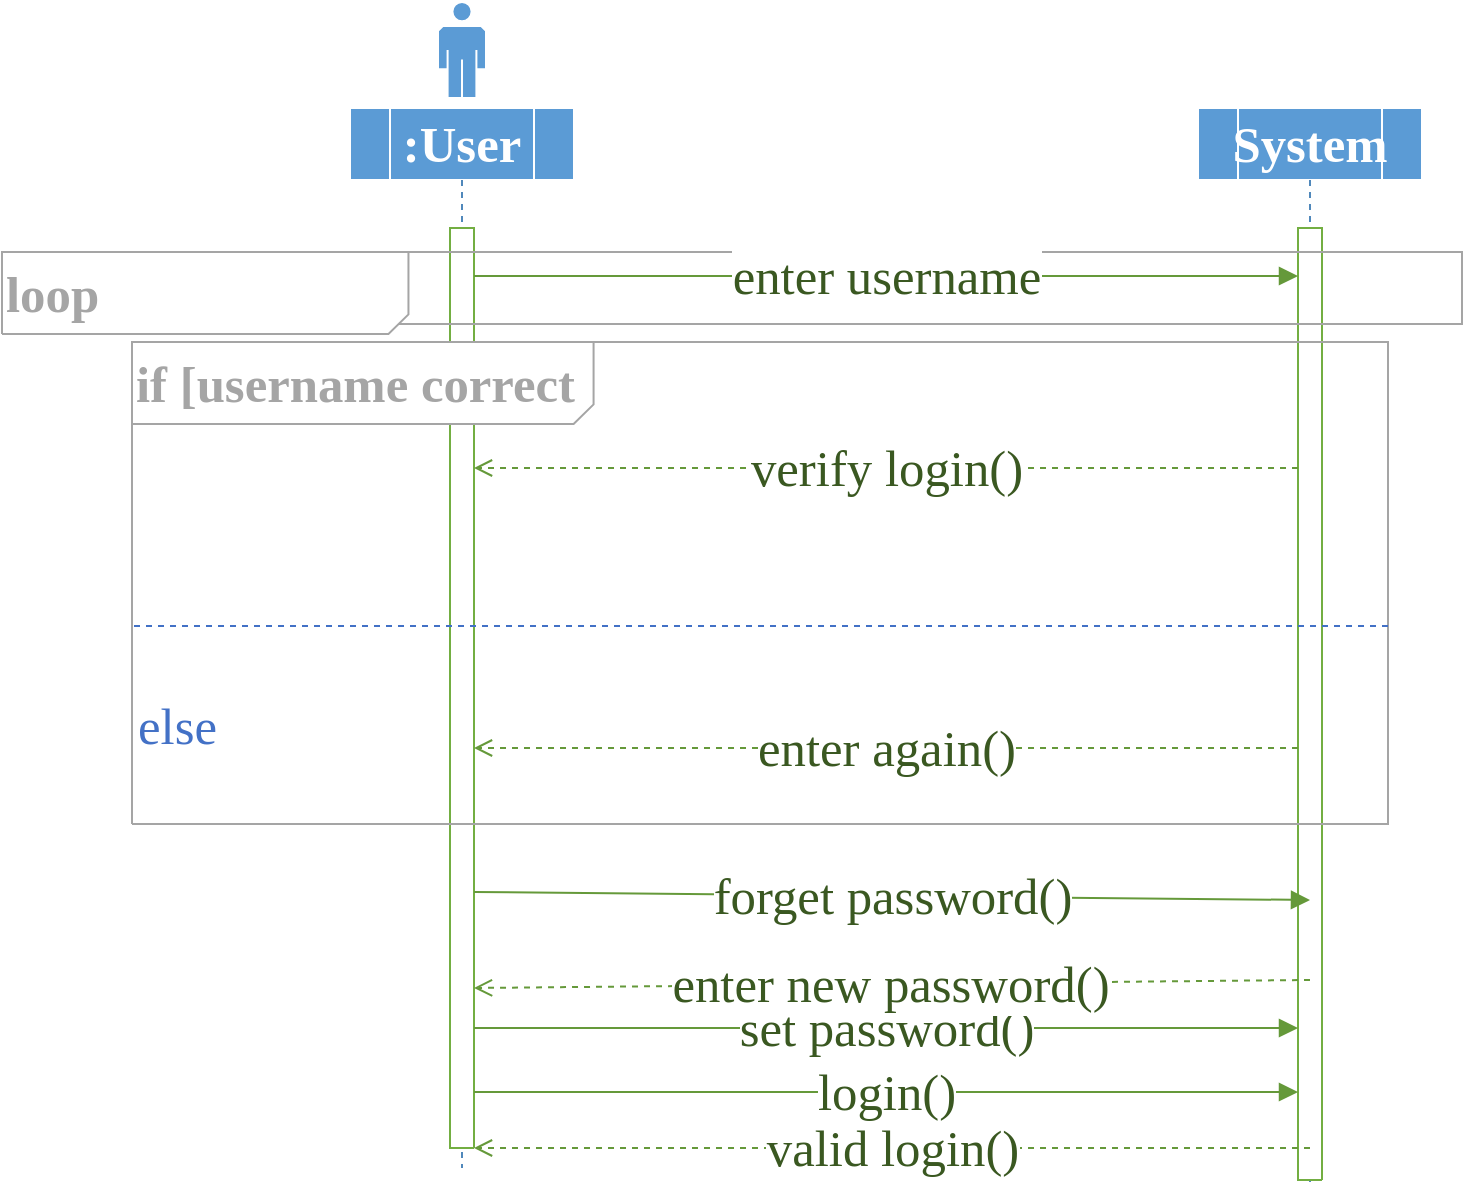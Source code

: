 <mxfile version="16.1.2" type="device" pages="2"><diagram name="Page-1" id="Page-1"><mxGraphModel dx="1447" dy="922" grid="1" gridSize="10" guides="1" tooltips="1" connect="1" arrows="1" fold="1" page="1" pageScale="1" pageWidth="850" pageHeight="1100" math="0" shadow="0"><root><mxCell id="0"/><mxCell id="1" value="Connector" parent="0"/><mxCell id="2" style="vsdxID=1;fillColor=#5b9bd5;gradientColor=none;shape=stencil(nZBLDoAgDERP0z3SIyjew0SURgSD+Lu9kMZoXLhwN9O+tukAlrNpJg1SzDH4QW/URgNYgZTkjA4UkwJUgGXng+6DX1zLfmoymdXo17xh5zmRJ6Q42BWCfc2oJfdAr+Yv+AP9Cb7OJ3H/2JG1HNGz/84klThPVCc=);strokeColor=#ffffff;labelBackgroundColor=none;rounded=0;html=1;whiteSpace=wrap;" parent="1" vertex="1"><mxGeometry x="264" y="240" width="112" height="36" as="geometry"/></mxCell><mxCell id="3" style="vsdxID=2;fillColor=#5b9bd5;gradientColor=none;shape=stencil(nZBLDoAgDERP0z3SIyjew0SURgSD+Lu9kMZoXLhwN9O+tukAlrNpJg1SzDH4QW/URgNYgZTkjA4UkwJUgGXng+6DX1zLfmoymdXo17xh5zmRJ6Q42BWCfc2oJfdAr+Yv+AP9Cb7OJ3H/2JG1HNGz/84klThPVCc=);strokeColor=#ffffff;labelBackgroundColor=none;rounded=0;html=1;whiteSpace=wrap;" parent="2" vertex="1"><mxGeometry x="20" width="72" height="36" as="geometry"/></mxCell><mxCell id="4" style="vsdxID=3;fillColor=#5b9bd5;gradientColor=none;shape=stencil(tZTNDoIwDICfZkeSsQXFM+J7LDJgcTJSpuDbu6USgQhBord2/dr1LyU8aUpRS8JoY8FcZKsyWxJ+JIypqpSgrJMITwlPcgOyAHOrMtRr4UkvXc3dR+jQj1HvwugD1ZCifkJWq2qejdaj+wV0K8kXyHCMsmgePaxH++asy2B9XfFmdGkE8ReTjbazux+FXV7E8dLyKTtEBZydCSabAH3HUO1GrZ4Eol0gOtUEYKywylSj7dMCChm4T4Jci+Llh6amlbIePG9O63N9f0nLCe/TkCut8bIM7dNT4p7wDPH0CQ==);strokeColor=#ffffff;labelBackgroundColor=none;rounded=0;html=1;whiteSpace=wrap;" parent="2" vertex="1"><mxGeometry x="44" y="-53" width="24" height="48" as="geometry"/></mxCell><mxCell id="5" style="vsdxID=5;edgeStyle=none;dashed=1;startArrow=none;endArrow=none;startSize=5;endSize=5;strokeColor=#5088bb;spacingTop=0;spacingBottom=0;spacingLeft=0;spacingRight=0;verticalAlign=middle;html=1;labelBackgroundColor=#ffffff;rounded=0;" parent="2" edge="1"><mxGeometry relative="1" as="geometry"><Array as="points"/><mxPoint x="56" y="36" as="sourcePoint"/><mxPoint x="56" y="530" as="targetPoint"/></mxGeometry></mxCell><mxCell id="6" value="&lt;div style=&quot;font-size: 1px&quot;&gt;&lt;font style=&quot;font-size:25.4px;font-family:Calibri;color:#ffffff;direction:ltr;letter-spacing:0px;line-height:120%;opacity:1&quot;&gt;&lt;b&gt;:User&lt;br/&gt;&lt;/b&gt;&lt;/font&gt;&lt;/div&gt;" style="text;vsdxID=1;fillColor=none;gradientColor=none;strokeColor=none;labelBackgroundColor=none;rounded=0;html=1;whiteSpace=wrap;verticalAlign=middle;align=center;;html=1;" parent="2" vertex="1"><mxGeometry width="112" height="36" as="geometry"/></mxCell><mxCell id="7" style="vsdxID=6;fillColor=#5b9bd5;gradientColor=none;shape=stencil(nZBLDoAgDERP0z3SIyjew0SURgSD+Lu9kMZoXLhwN9O+tukAlrNpJg1SzDH4QW/URgNYgZTkjA4UkwJUgGXng+6DX1zLfmoymdXo17xh5zmRJ6Q42BWCfc2oJfdAr+Yv+AP9Cb7OJ3H/2JG1HNGz/84klThPVCc=);strokeColor=#ffffff;labelBackgroundColor=none;rounded=0;html=1;whiteSpace=wrap;" parent="1" vertex="1"><mxGeometry x="688" y="240" width="112" height="36" as="geometry"/></mxCell><mxCell id="8" style="vsdxID=7;fillColor=#5b9bd5;gradientColor=none;shape=stencil(nZBLDoAgDERP0z3SIyjew0SURgSD+Lu9kMZoXLhwN9O+tukAlrNpJg1SzDH4QW/URgNYgZTkjA4UkwJUgGXng+6DX1zLfmoymdXo17xh5zmRJ6Q42BWCfc2oJfdAr+Yv+AP9Cb7OJ3H/2JG1HNGz/84klThPVCc=);strokeColor=#ffffff;labelBackgroundColor=none;rounded=0;html=1;whiteSpace=wrap;" parent="7" vertex="1"><mxGeometry x="20" width="72" height="36" as="geometry"/></mxCell><mxCell id="9" style="vsdxID=8;fillColor=#5b9bd5;gradientColor=none;shape=stencil(1VFBDsIgEHwNRxKE+IJa/7GxSyFiaRa07e+FLImtB+/eZnZmdgkjTJcczCi0SpniHRc/ZCfMRWjtJ4fkc0HC9MJ0NhKOFJ/TwHyG6qzoEV91w8q5s6oRrTamJ8X8yl6gW9GoeZuVtgP9vUitElafJMUM2cfpEA1AI8pyRNoAYwuylBbEeTf+h2cV8Plm60Pglvb6dy1lxJWa/g0=);strokeColor=#ffffff;labelBackgroundColor=none;rounded=0;html=1;whiteSpace=wrap;" parent="7" vertex="1"><mxGeometry x="44" y="-5" width="24" height="1" as="geometry"/></mxCell><mxCell id="10" style="vsdxID=10;edgeStyle=none;dashed=1;startArrow=none;endArrow=none;startSize=5;endSize=5;strokeColor=#5088bb;spacingTop=0;spacingBottom=0;spacingLeft=0;spacingRight=0;verticalAlign=middle;html=1;labelBackgroundColor=#ffffff;rounded=0;" parent="7" edge="1"><mxGeometry relative="1" as="geometry"><Array as="points"/><mxPoint x="56" y="36" as="sourcePoint"/><mxPoint x="56" y="540" as="targetPoint"/></mxGeometry></mxCell><mxCell id="11" value="&lt;div style=&quot;font-size: 1px&quot;&gt;&lt;font style=&quot;font-size:25.4px;font-family:Calibri;color:#ffffff;direction:ltr;letter-spacing:0px;line-height:120%;opacity:1&quot;&gt;&lt;b&gt;System&lt;br/&gt;&lt;/b&gt;&lt;/font&gt;&lt;/div&gt;" style="text;vsdxID=6;fillColor=none;gradientColor=none;strokeColor=none;labelBackgroundColor=none;rounded=0;html=1;whiteSpace=wrap;verticalAlign=middle;align=center;;html=1;" parent="7" vertex="1"><mxGeometry width="112" height="36" as="geometry"/></mxCell><mxCell id="12" style="vsdxID=11;rotation=270;fillColor=#ffffff;gradientColor=none;shape=stencil(nZBLDoAgDERP0z3SIyjew0SURgSD+Lu9kMZoXLhwN9O+tukAlrNpJg1SzDH4QW/URgNYgZTkjA4UkwJUgGXng+6DX1zLfmoymdXo17xh5zmRJ6Q42BWCfc2oJfdAr+Yv+AP9Cb7OJ3H/2JG1HNGz/84klThPVCc=);strokeColor=#73ae42;labelBackgroundColor=none;rounded=0;html=1;whiteSpace=wrap;" parent="1" vertex="1"><mxGeometry x="90" y="524" width="460" height="12" as="geometry"/></mxCell><mxCell id="13" style="vsdxID=12;rotation=270;fillColor=#ffffff;gradientColor=none;shape=stencil(nZBLDoAgDERP0z3SIyjew0SURgSD+Lu9kMZoXLhwN9O+tukAlrNpJg1SzDH4QW/URgNYgZTkjA4UkwJUgGXng+6DX1zLfmoymdXo17xh5zmRJ6Q42BWCfc2oJfdAr+Yv+AP9Cb7OJ3H/2JG1HNGz/84klThPVCc=);strokeColor=#73ae42;labelBackgroundColor=none;rounded=0;html=1;whiteSpace=wrap;" parent="1" vertex="1"><mxGeometry x="506" y="532" width="476" height="12" as="geometry"/></mxCell><mxCell id="14" style="vsdxID=13;fillColor=#a5a5a5;gradientColor=none;fillOpacity=0;shape=stencil(nZBLDoAgDERP0z3SIyjew0SURgSD+Lu9kMZoXLhwN9O+tukAlrNpJg1SzDH4QW/URgNYgZTkjA4UkwJUgGXng+6DX1zLfmoymdXo17xh5zmRJ6Q42BWCfc2oJfdAr+Yv+AP9Cb7OJ3H/2JG1HNGz/84klThPVCc=);strokeColor=#a5a5a5;labelBackgroundColor=none;rounded=0;html=1;whiteSpace=wrap;" parent="1" vertex="1"><mxGeometry x="90" y="312" width="730" height="36" as="geometry"/></mxCell><mxCell id="15" value="&lt;div style=&quot;font-size: 1px&quot;&gt;&lt;p style=&quot;align:left;margin-left:0;margin-right:0;margin-top:0px;margin-bottom:0px;text-indent:0;valign:middle;direction:ltr;&quot;&gt;&lt;font style=&quot;font-size:25.4px;font-family:Calibri;color:#a5a5a5;direction:ltr;letter-spacing:0px;line-height:120%;opacity:1&quot;&gt;&lt;b&gt;loop&lt;br/&gt;&lt;/b&gt;&lt;/font&gt;&lt;/p&gt;&lt;/div&gt;" style="verticalAlign=middle;align=left;vsdxID=14;fillColor=#ffffff;gradientColor=none;shape=stencil(nZHBDsIgEES/Zq9kXRrwXut/NCkVIkJDserfC9mDtQeTeptZ3mzILMh2tv1kgHDOKV7Nww3ZgjwBkQvWJJeLAtmBbMeYzCXFexjYT30lq7rFpW54cg5rgvDF7oDsz4x6F1YoKdHoHbgWx+YL10qg2hP4sR3/Azc/LuJTzOi8517X79siy4iPILs3);strokeColor=#a5a5a5;labelBackgroundColor=none;rounded=0;html=1;whiteSpace=wrap;" parent="14" vertex="1"><mxGeometry width="730" height="41" as="geometry"/></mxCell><mxCell id="16" value="&lt;div style=&quot;font-size: 1px&quot;&gt;&lt;/div&gt;" style="verticalAlign=middle;align=left;vsdxID=15;fillColor=none;gradientColor=none;strokeColor=none;labelBackgroundColor=none;rounded=0;html=1;whiteSpace=wrap;" parent="14" vertex="1"><mxGeometry y="41" width="203" height="41" as="geometry"/></mxCell><mxCell id="17" style="vsdxID=17;fillColor=#a5a5a5;gradientColor=none;fillOpacity=0;shape=stencil(nZBLDoAgDERP0z3SIyjew0SURgSD+Lu9kMZoXLhwN9O+tukAlrNpJg1SzDH4QW/URgNYgZTkjA4UkwJUgGXng+6DX1zLfmoymdXo17xh5zmRJ6Q42BWCfc2oJfdAr+Yv+AP9Cb7OJ3H/2JG1HNGz/84klThPVCc=);strokeColor=#a5a5a5;labelBackgroundColor=none;rounded=0;html=1;whiteSpace=wrap;" parent="1" vertex="1"><mxGeometry x="155" y="357" width="628" height="241" as="geometry"/></mxCell><mxCell id="18" value="&lt;div style=&quot;font-size: 1px&quot;&gt;&lt;font style=&quot;font-size:25.4px;font-family:Calibri;color:#a5a5a5;direction:ltr;letter-spacing:0px;line-height:120%;opacity:1&quot;&gt;&lt;b&gt;if [username correct&lt;br/&gt;&lt;/b&gt;&lt;/font&gt;&lt;/div&gt;" style="verticalAlign=middle;align=left;vsdxID=18;fillColor=#ffffff;gradientColor=none;shape=stencil(nZFLDsMgDERP4y1ysEIOkM89IoUUVAoRoU17+4K8aJpFpXQ3Y95YaAzUrmZcNEhcUwxXvdkpGaAOpLTe6GhTVkA9UDuHqC8x3P3EfhkLWdQtPMqGJ+ewJCS+2FXIfmDUWb9DqRaVOoEr0dRfeKMEqjOBH9vxP/Dw4yw+xczWOe51/34sMo/4CNS/AQ==);strokeColor=#a5a5a5;labelBackgroundColor=none;rounded=0;html=1;whiteSpace=wrap;" parent="17" vertex="1"><mxGeometry width="628" height="41" as="geometry"/></mxCell><mxCell id="19" value="&lt;div style=&quot;font-size: 1px&quot;&gt;&lt;font style=&quot;font-size:25.4px;font-family:Calibri;color:#4371c6;direction:ltr;letter-spacing:0px;line-height:120%;opacity:1&quot;&gt;else&lt;br/&gt;&lt;/font&gt;&lt;/div&gt;" style="verticalAlign=middle;align=left;vsdxID=19;fillColor=none;gradientColor=none;shape=stencil(nVBbDsIgEDzN/iN7BKz3aALIRgoE8HV7IRvT2igf/s3szL4GUBU3JwNSlJrjxdxJVwd4BCkpOJOpNgQ4ASobsznneA2aeZq7s6Ml3vqEB/eJ3iHFk9lBMD99s77Fv8wfVk/h5wmDmcP1Daw/WvKeI9rq+0xaifPE6QU=);dashed=1;strokeColor=#4271c6;labelBackgroundColor=none;rounded=0;html=1;whiteSpace=wrap;" parent="1" vertex="1"><mxGeometry x="156" y="499" width="627" height="100" as="geometry"/></mxCell><mxCell id="20" value="&lt;div style=&quot;font-size: 1px&quot;&gt;&lt;/div&gt;" style="verticalAlign=middle;align=left;vsdxID=20;fillColor=none;gradientColor=none;dashed=1;strokeColor=none;labelBackgroundColor=none;rounded=0;html=1;whiteSpace=wrap;" parent="1" vertex="1"><mxGeometry x="155" y="399" width="628" height="100" as="geometry"/></mxCell><mxCell id="21" value="&lt;div style=&quot;font-size: 1px&quot;&gt;&lt;font style=&quot;font-size:25.4px;font-family:Calibri;color:#3a5821;direction:ltr;letter-spacing:0px;line-height:120%;opacity:1&quot;&gt;valid login()&lt;br/&gt;&lt;/font&gt;&lt;/div&gt;" style="vsdxID=27;edgeStyle=none;dashed=1;startArrow=none;endArrow=open;startSize=2;endSize=7;strokeColor=#65993a;spacingTop=0;spacingBottom=0;spacingLeft=0;spacingRight=0;verticalAlign=middle;html=1;labelBackgroundColor=#ffffff;rounded=0;align=center;exitX=0.5;exitY=14.444;exitDx=0;exitDy=0;exitPerimeter=0;" parent="1" source="7" target="12" edge="1"><mxGeometry relative="1" as="geometry"><mxPoint as="offset"/><Array as="points"><mxPoint x="326" y="760"/></Array></mxGeometry></mxCell><mxCell id="22" value="&lt;div style=&quot;font-size: 1px&quot;&gt;&lt;font style=&quot;font-size:25.4px;font-family:Calibri;color:#3a5821;direction:ltr;letter-spacing:0px;line-height:120%;opacity:1&quot;&gt;login()&lt;br/&gt;&lt;/font&gt;&lt;/div&gt;" style="vsdxID=26;edgeStyle=none;startArrow=none;endArrow=block;startSize=2;endSize=7;strokeColor=#65993a;spacingTop=0;spacingBottom=0;spacingLeft=0;spacingRight=0;verticalAlign=middle;html=1;labelBackgroundColor=#ffffff;rounded=0;align=center;" parent="1" source="12" target="13" edge="1"><mxGeometry relative="1" as="geometry"><mxPoint as="offset"/><Array as="points"><mxPoint x="326" y="732"/><mxPoint x="738" y="732"/></Array></mxGeometry></mxCell><mxCell id="23" value="&lt;div style=&quot;font-size: 1px&quot;&gt;&lt;font style=&quot;font-size:25.4px;font-family:Calibri;color:#3a5821;direction:ltr;letter-spacing:0px;line-height:120%;opacity:1&quot;&gt;set password()&lt;br/&gt;&lt;/font&gt;&lt;/div&gt;" style="vsdxID=25;edgeStyle=none;startArrow=none;endArrow=block;startSize=2;endSize=7;strokeColor=#65993a;spacingTop=0;spacingBottom=0;spacingLeft=0;spacingRight=0;verticalAlign=middle;html=1;labelBackgroundColor=#ffffff;rounded=0;align=center;" parent="1" source="12" target="13" edge="1"><mxGeometry relative="1" as="geometry"><mxPoint as="offset"/><Array as="points"><mxPoint x="326" y="700"/><mxPoint x="738" y="700"/></Array></mxGeometry></mxCell><mxCell id="24" value="&lt;div style=&quot;font-size: 1px&quot;&gt;&lt;font style=&quot;font-size:25.4px;font-family:Calibri;color:#3a5821;direction:ltr;letter-spacing:0px;line-height:120%;opacity:1&quot;&gt;enter new password()&lt;br/&gt;&lt;/font&gt;&lt;/div&gt;" style="vsdxID=24;edgeStyle=none;dashed=1;startArrow=none;endArrow=open;startSize=2;endSize=7;strokeColor=#65993a;spacingTop=0;spacingBottom=0;spacingLeft=0;spacingRight=0;verticalAlign=middle;html=1;labelBackgroundColor=#ffffff;rounded=0;align=center;exitX=0.5;exitY=12.111;exitDx=0;exitDy=0;exitPerimeter=0;" parent="1" source="7" target="12" edge="1"><mxGeometry relative="1" as="geometry"><mxPoint x="-1" as="offset"/><Array as="points"><mxPoint x="326" y="680"/></Array></mxGeometry></mxCell><mxCell id="25" value="&lt;div style=&quot;font-size: 1px&quot;&gt;&lt;font style=&quot;font-size:25.4px;font-family:Calibri;color:#3a5821;direction:ltr;letter-spacing:0px;line-height:120%;opacity:1&quot;&gt;forget password()&lt;br/&gt;&lt;/font&gt;&lt;/div&gt;" style="vsdxID=23;edgeStyle=none;startArrow=none;endArrow=block;startSize=2;endSize=7;strokeColor=#65993a;spacingTop=0;spacingBottom=0;spacingLeft=0;spacingRight=0;verticalAlign=middle;html=1;labelBackgroundColor=#ffffff;rounded=0;align=center;entryX=0.5;entryY=11;entryDx=0;entryDy=0;entryPerimeter=0;" parent="1" source="12" target="7" edge="1"><mxGeometry relative="1" as="geometry"><mxPoint as="offset"/><Array as="points"><mxPoint x="326" y="632"/></Array></mxGeometry></mxCell><mxCell id="26" value="&lt;div style=&quot;font-size: 1px&quot;&gt;&lt;font style=&quot;font-size:25.4px;font-family:Calibri;color:#3a5821;direction:ltr;letter-spacing:0px;line-height:120%;opacity:1&quot;&gt;enter again()&lt;br/&gt;&lt;/font&gt;&lt;/div&gt;" style="vsdxID=22;edgeStyle=none;dashed=1;startArrow=none;endArrow=open;startSize=2;endSize=7;strokeColor=#65993a;spacingTop=0;spacingBottom=0;spacingLeft=0;spacingRight=0;verticalAlign=middle;html=1;labelBackgroundColor=#ffffff;rounded=0;align=center;" parent="1" source="13" target="12" edge="1"><mxGeometry relative="1" as="geometry"><mxPoint as="offset"/><Array as="points"><mxPoint x="738" y="560"/><mxPoint x="326" y="560"/></Array></mxGeometry></mxCell><mxCell id="27" value="&lt;div style=&quot;font-size: 1px&quot;&gt;&lt;font style=&quot;font-size:25.4px;font-family:Calibri;color:#3a5821;direction:ltr;letter-spacing:0px;line-height:120%;opacity:1&quot;&gt;enter username&lt;br/&gt;&lt;/font&gt;&lt;/div&gt;" style="vsdxID=16;edgeStyle=none;startArrow=none;endArrow=block;startSize=2;endSize=7;strokeColor=#65993a;spacingTop=0;spacingBottom=0;spacingLeft=0;spacingRight=0;verticalAlign=middle;html=1;labelBackgroundColor=#ffffff;rounded=0;align=center;" parent="1" source="12" target="13" edge="1"><mxGeometry relative="1" as="geometry"><mxPoint as="offset"/><Array as="points"><mxPoint x="326" y="324"/><mxPoint x="738" y="324"/></Array></mxGeometry></mxCell><mxCell id="28" value="&lt;div style=&quot;font-size: 1px&quot;&gt;&lt;font style=&quot;font-size:25.4px;font-family:Calibri;color:#3a5821;direction:ltr;letter-spacing:0px;line-height:120%;opacity:1&quot;&gt;verify login()&lt;br/&gt;&lt;/font&gt;&lt;/div&gt;" style="vsdxID=21;edgeStyle=none;dashed=1;startArrow=none;endArrow=open;startSize=2;endSize=7;strokeColor=#65993a;spacingTop=0;spacingBottom=0;spacingLeft=0;spacingRight=0;verticalAlign=middle;html=1;labelBackgroundColor=#ffffff;rounded=0;align=center;" parent="1" source="13" target="12" edge="1"><mxGeometry relative="1" as="geometry"><mxPoint as="offset"/><Array as="points"><mxPoint x="738" y="420"/><mxPoint x="326" y="420"/></Array></mxGeometry></mxCell></root></mxGraphModel></diagram><diagram name="Page-2" id="Page-2"><mxGraphModel dx="868" dy="553" grid="1" gridSize="10" guides="1" tooltips="1" connect="1" arrows="1" fold="1" page="1" pageScale="1" pageWidth="850" pageHeight="1100" math="0" shadow="0"><root><mxCell id="0"/><mxCell id="1" value="Connector" parent="0"/><mxCell id="2" style="vsdxID=6;fillColor=#5b9bd5;gradientColor=none;shape=stencil(nZBLDoAgDERP0z3SIyjew0SURgSD+Lu9kMZoXLhwN9O+tukAlrNpJg1SzDH4QW/URgNYgZTkjA4UkwJUgGXng+6DX1zLfmoymdXo17xh5zmRJ6Q42BWCfc2oJfdAr+Yv+AP9Cb7OJ3H/2JG1HNGz/84klThPVCc=);strokeColor=#ffffff;labelBackgroundColor=none;rounded=0;html=1;whiteSpace=wrap;" parent="1" vertex="1"><mxGeometry x="364" y="164" width="112" height="36" as="geometry"/></mxCell><mxCell id="3" style="vsdxID=7;fillColor=#5b9bd5;gradientColor=none;shape=stencil(nZBLDoAgDERP0z3SIyjew0SURgSD+Lu9kMZoXLhwN9O+tukAlrNpJg1SzDH4QW/URgNYgZTkjA4UkwJUgGXng+6DX1zLfmoymdXo17xh5zmRJ6Q42BWCfc2oJfdAr+Yv+AP9Cb7OJ3H/2JG1HNGz/84klThPVCc=);strokeColor=#ffffff;labelBackgroundColor=none;rounded=0;html=1;whiteSpace=wrap;" parent="2" vertex="1"><mxGeometry x="20" width="72" height="36" as="geometry"/></mxCell><mxCell id="4" style="vsdxID=8;fillColor=#5b9bd5;gradientColor=none;shape=stencil(tZTNDoIwDICfZkeSsQXFM+J7LDJgcTJSpuDbu6USgQhBord2/dr1LyU8aUpRS8JoY8FcZKsyWxJ+JIypqpSgrJMITwlPcgOyAHOrMtRr4UkvXc3dR+jQj1HvwugD1ZCifkJWq2qejdaj+wV0K8kXyHCMsmgePaxH++asy2B9XfFmdGkE8ReTjbazux+FXV7E8dLyKTtEBZydCSabAH3HUO1GrZ4Eol0gOtUEYKywylSj7dMCChm4T4Jci+Llh6amlbIePG9O63N9f0nLCe/TkCut8bIM7dNT4p7wDPH0CQ==);strokeColor=#ffffff;labelBackgroundColor=none;rounded=0;html=1;whiteSpace=wrap;" parent="2" vertex="1"><mxGeometry x="44" y="-53" width="24" height="48" as="geometry"/></mxCell><mxCell id="5" style="vsdxID=10;edgeStyle=none;dashed=1;startArrow=none;endArrow=none;startSize=5;endSize=5;strokeColor=#5088bb;spacingTop=0;spacingBottom=0;spacingLeft=0;spacingRight=0;verticalAlign=middle;html=1;labelBackgroundColor=#ffffff;rounded=0;" parent="2" edge="1"><mxGeometry relative="1" as="geometry"><Array as="points"/><mxPoint x="56" y="36" as="sourcePoint"/><mxPoint x="56" y="416" as="targetPoint"/></mxGeometry></mxCell><mxCell id="6" value="&lt;div style=&quot;font-size: 1px&quot;&gt;&lt;font style=&quot;font-size:25.4px;font-family:Calibri;color:#ffffff;direction:ltr;letter-spacing:0px;line-height:120%;opacity:1&quot;&gt;&lt;b&gt;:User&lt;br/&gt;&lt;/b&gt;&lt;/font&gt;&lt;/div&gt;" style="text;vsdxID=6;fillColor=none;gradientColor=none;strokeColor=none;labelBackgroundColor=none;rounded=0;html=1;whiteSpace=wrap;verticalAlign=middle;align=center;;html=1;" parent="2" vertex="1"><mxGeometry width="112" height="36" as="geometry"/></mxCell><mxCell id="7" style="vsdxID=11;fillColor=#5b9bd5;gradientColor=none;shape=stencil(nZBLDoAgDERP0z3SIyjew0SURgSD+Lu9kMZoXLhwN9O+tukAlrNpJg1SzDH4QW/URgNYgZTkjA4UkwJUgGXng+6DX1zLfmoymdXo17xh5zmRJ6Q42BWCfc2oJfdAr+Yv+AP9Cb7OJ3H/2JG1HNGz/84klThPVCc=);strokeColor=#ffffff;labelBackgroundColor=none;rounded=0;html=1;whiteSpace=wrap;" parent="1" vertex="1"><mxGeometry x="788" y="164" width="112" height="36" as="geometry"/></mxCell><mxCell id="8" style="vsdxID=12;fillColor=#5b9bd5;gradientColor=none;shape=stencil(nZBLDoAgDERP0z3SIyjew0SURgSD+Lu9kMZoXLhwN9O+tukAlrNpJg1SzDH4QW/URgNYgZTkjA4UkwJUgGXng+6DX1zLfmoymdXo17xh5zmRJ6Q42BWCfc2oJfdAr+Yv+AP9Cb7OJ3H/2JG1HNGz/84klThPVCc=);strokeColor=#ffffff;labelBackgroundColor=none;rounded=0;html=1;whiteSpace=wrap;" parent="7" vertex="1"><mxGeometry x="20" width="72" height="36" as="geometry"/></mxCell><mxCell id="9" style="vsdxID=13;fillColor=#5b9bd5;gradientColor=none;shape=stencil(1VFBDsIgEHwNRxKE+IJa/7GxSyFiaRa07e+FLImtB+/eZnZmdgkjTJcczCi0SpniHRc/ZCfMRWjtJ4fkc0HC9MJ0NhKOFJ/TwHyG6qzoEV91w8q5s6oRrTamJ8X8yl6gW9GoeZuVtgP9vUitElafJMUM2cfpEA1AI8pyRNoAYwuylBbEeTf+h2cV8Plm60Pglvb6dy1lxJWa/g0=);strokeColor=#ffffff;labelBackgroundColor=none;rounded=0;html=1;whiteSpace=wrap;" parent="7" vertex="1"><mxGeometry x="44" y="-5" width="24" height="1" as="geometry"/></mxCell><mxCell id="10" style="vsdxID=15;edgeStyle=none;dashed=1;startArrow=none;endArrow=none;startSize=5;endSize=5;strokeColor=#5088bb;spacingTop=0;spacingBottom=0;spacingLeft=0;spacingRight=0;verticalAlign=middle;html=1;labelBackgroundColor=#ffffff;rounded=0;" parent="7" edge="1"><mxGeometry relative="1" as="geometry"><Array as="points"/><mxPoint x="56" y="36" as="sourcePoint"/><mxPoint x="56" y="416" as="targetPoint"/></mxGeometry></mxCell><mxCell id="11" value="&lt;div style=&quot;font-size: 1px&quot;&gt;&lt;font style=&quot;font-size:25.4px;font-family:Calibri;color:#ffffff;direction:ltr;letter-spacing:0px;line-height:120%;opacity:1&quot;&gt;&lt;b&gt;System&lt;br/&gt;&lt;/b&gt;&lt;/font&gt;&lt;/div&gt;" style="text;vsdxID=11;fillColor=none;gradientColor=none;strokeColor=none;labelBackgroundColor=none;rounded=0;html=1;whiteSpace=wrap;verticalAlign=middle;align=center;;html=1;" parent="7" vertex="1"><mxGeometry width="112" height="36" as="geometry"/></mxCell><mxCell id="12" style="vsdxID=16;rotation=270;fillColor=#ffffff;gradientColor=none;shape=stencil(nZBLDoAgDERP0z3SIyjew0SURgSD+Lu9kMZoXLhwN9O+tukAlrNpJg1SzDH4QW/URgNYgZTkjA4UkwJUgGXng+6DX1zLfmoymdXo17xh5zmRJ6Q42BWCfc2oJfdAr+Yv+AP9Cb7OJ3H/2JG1HNGz/84klThPVCc=);strokeColor=#73AE42;labelBackgroundColor=none;rounded=0;html=1;whiteSpace=wrap;" parent="1" vertex="1"><mxGeometry x="252" y="386" width="336" height="12" as="geometry"/></mxCell><mxCell id="13" style="vsdxID=17;rotation=270;fillColor=#ffffff;gradientColor=none;shape=stencil(nZBLDoAgDERP0z3SIyjew0SURgSD+Lu9kMZoXLhwN9O+tukAlrNpJg1SzDH4QW/URgNYgZTkjA4UkwJUgGXng+6DX1zLfmoymdXo17xh5zmRJ6Q42BWCfc2oJfdAr+Yv+AP9Cb7OJ3H/2JG1HNGz/84klThPVCc=);strokeColor=#73ae42;labelBackgroundColor=none;rounded=0;html=1;whiteSpace=wrap;" parent="1" vertex="1"><mxGeometry x="676" y="386" width="336" height="12" as="geometry"/></mxCell><mxCell id="14" style="vsdxID=36;fillColor=#a5a5a5;gradientColor=none;fillOpacity=0;shape=stencil(nZBLDoAgDERP0z3SIyjew0SURgSD+Lu9kMZoXLhwN9O+tukAlrNpJg1SzDH4QW/URgNYgZTkjA4UkwJUgGXng+6DX1zLfmoymdXo17xh5zmRJ6Q42BWCfc2oJfdAr+Yv+AP9Cb7OJ3H/2JG1HNGz/84klThPVCc=);strokeColor=#a5a5a5;labelBackgroundColor=none;rounded=0;html=1;whiteSpace=wrap;" parent="1" vertex="1"><mxGeometry x="258" y="338" width="681" height="199" as="geometry"/></mxCell><mxCell id="15" value="&lt;div style=&quot;font-size: 1px&quot;&gt;&lt;p style=&quot;align:left;margin-left:0;margin-right:0;margin-top:0px;margin-bottom:0px;text-indent:0;valign:middle;direction:ltr;&quot;&gt;&lt;font style=&quot;font-size:25.4px;font-family:Calibri;color:#a5a5a5;direction:ltr;letter-spacing:0px;line-height:120%;opacity:1&quot;&gt;&lt;b&gt;alt&lt;br/&gt;&lt;/b&gt;&lt;/font&gt;&lt;/p&gt;&lt;/div&gt;" style="verticalAlign=middle;align=left;vsdxID=37;fillColor=#ffffff;gradientColor=none;shape=stencil(nZFLDsIwDERP421kbFHKupR7VGpKIkJSpSmf25PIC0oXSGU347yxojFwM5lu1EA4pRiu+mH7ZIBPQGS90dGmrIBb4GYIUV9imH0vfuwKWdQt3MuGp+SwJAhf4nYo/iyos36BUq14vwE/qpq+8EOlsNoS+LEd/wNXP87iU8xgnZNel+/rIvNIjsDtGw==);strokeColor=#a5a5a5;labelBackgroundColor=none;rounded=0;html=1;whiteSpace=wrap;" parent="14" vertex="1"><mxGeometry width="681" height="41" as="geometry"/></mxCell><mxCell id="16" value="&lt;div style=&quot;font-size: 1px&quot;&gt;&lt;font style=&quot;font-size:25.4px;font-family:Calibri;color:#4371c6;direction:ltr;letter-spacing:0px;line-height:120%;opacity:1&quot;&gt;else&lt;br/&gt;&lt;/font&gt;&lt;/div&gt;" style="verticalAlign=middle;align=left;vsdxID=38;fillColor=none;gradientColor=none;shape=stencil(nVBbDsIgEDzN/iN7BKz3aALIRgoE8HV7IRvT2igf/s3szL4GUBU3JwNSlJrjxdxJVwd4BCkpOJOpNgQ4ASobsznneA2aeZq7s6Ml3vqEB/eJ3iHFk9lBMD99s77Fv8wfVk/h5wmDmcP1Daw/WvKeI9rq+0xaifPE6QU=);dashed=1;strokeColor=#4271c6;labelBackgroundColor=none;rounded=0;html=1;whiteSpace=wrap;" parent="1" vertex="1"><mxGeometry x="258" y="480" width="681" height="57" as="geometry"/></mxCell><mxCell id="17" value="&lt;div style=&quot;font-size: 1px&quot;&gt;&lt;font style=&quot;font-size:25.4px;font-family:Calibri;color:#4371c6;direction:ltr;letter-spacing:0px;line-height:120%;opacity:1&quot;&gt;if[full &lt;br/&gt;payment]&lt;br/&gt;&lt;/font&gt;&lt;/div&gt;" style="verticalAlign=middle;align=left;vsdxID=39;fillColor=none;gradientColor=none;dashed=1;strokeColor=none;labelBackgroundColor=none;rounded=0;html=1;whiteSpace=wrap;" parent="1" vertex="1"><mxGeometry x="258" y="380" width="681" height="100" as="geometry"/></mxCell><mxCell id="18" value="&lt;div style=&quot;font-size: 1px&quot;&gt;&lt;font style=&quot;font-size:25.4px;font-family:Calibri;color:#3a5821;direction:ltr;letter-spacing:0px;line-height:120%;opacity:1&quot;&gt;pay tax()&lt;br/&gt;&lt;/font&gt;&lt;/div&gt;" style="vsdxID=31;edgeStyle=none;startArrow=none;endArrow=block;startSize=2;endSize=7;strokeColor=#65993a;spacingTop=0;spacingBottom=0;spacingLeft=0;spacingRight=0;verticalAlign=middle;html=1;labelBackgroundColor=#ffffff;rounded=0;align=center;" parent="1" source="12" target="13" edge="1"><mxGeometry relative="1" as="geometry"><mxPoint as="offset"/><Array as="points"><mxPoint x="426" y="324"/><mxPoint x="838" y="324"/></Array></mxGeometry></mxCell><mxCell id="19" value="&lt;div style=&quot;font-size: 1px&quot;&gt;&lt;font style=&quot;font-size:25.4px;font-family:Calibri;color:#3a5821;direction:ltr;letter-spacing:0px;line-height:120%;opacity:1&quot;&gt;payment rejected()&lt;br/&gt;&lt;/font&gt;&lt;/div&gt;" style="vsdxID=29;edgeStyle=none;dashed=1;startArrow=none;endArrow=open;startSize=2;endSize=7;strokeColor=#65993a;spacingTop=0;spacingBottom=0;spacingLeft=0;spacingRight=0;verticalAlign=middle;html=1;labelBackgroundColor=#ffffff;rounded=0;align=center;" parent="1" source="13" target="12" edge="1"><mxGeometry relative="1" as="geometry"><mxPoint as="offset"/><Array as="points"><mxPoint x="838" y="504"/><mxPoint x="426" y="504"/></Array></mxGeometry></mxCell><mxCell id="20" value="&lt;div style=&quot;font-size: 1px&quot;&gt;&lt;font style=&quot;font-size:25.4px;font-family:Calibri;color:#3a5821;direction:ltr;letter-spacing:0px;line-height:120%;opacity:1&quot;&gt;payment continued()&lt;br/&gt;&lt;/font&gt;&lt;/div&gt;" style="vsdxID=27;edgeStyle=none;dashed=1;startArrow=none;endArrow=open;startSize=2;endSize=7;strokeColor=#65993a;spacingTop=0;spacingBottom=0;spacingLeft=0;spacingRight=0;verticalAlign=middle;html=1;labelBackgroundColor=#ffffff;rounded=0;align=center;exitX=0.5;exitY=7.333;exitDx=0;exitDy=0;exitPerimeter=0;" parent="1" source="7" target="12" edge="1"><mxGeometry relative="1" as="geometry"><mxPoint x="-1" as="offset"/><Array as="points"><mxPoint x="426" y="424"/></Array></mxGeometry></mxCell><mxCell id="21" value="&lt;div style=&quot;font-size: 1px&quot;&gt;&lt;font style=&quot;font-size:25.4px;font-family:Calibri;color:#3a5821;direction:ltr;letter-spacing:0px;line-height:120%;opacity:1&quot;&gt;enter salary()&lt;br/&gt;&lt;/font&gt;&lt;/div&gt;" style="vsdxID=21;edgeStyle=none;startArrow=none;endArrow=block;startSize=2;endSize=7;strokeColor=#65993a;spacingTop=0;spacingBottom=0;spacingLeft=0;spacingRight=0;verticalAlign=middle;html=1;labelBackgroundColor=#ffffff;rounded=0;align=center;" parent="1" source="12" target="13" edge="1"><mxGeometry relative="1" as="geometry"><mxPoint as="offset"/><Array as="points"><mxPoint x="426" y="248"/><mxPoint x="838" y="248"/></Array></mxGeometry></mxCell><mxCell id="22" value="&lt;div style=&quot;font-size: 1px&quot;&gt;&lt;font style=&quot;font-size:25.4px;font-family:Calibri;color:#3a5821;direction:ltr;letter-spacing:0px;line-height:120%;opacity:1&quot;&gt;generate tax of employee salary()&lt;br/&gt;&lt;/font&gt;&lt;/div&gt;" style="vsdxID=26;edgeStyle=none;dashed=1;startArrow=none;endArrow=open;startSize=2;endSize=7;strokeColor=#65993a;spacingTop=0;spacingBottom=0;spacingLeft=0;spacingRight=0;verticalAlign=middle;html=1;labelBackgroundColor=#ffffff;rounded=0;align=center;" parent="1" source="13" target="12" edge="1"><mxGeometry relative="1" as="geometry"><mxPoint as="offset"/><Array as="points"><mxPoint x="838" y="296"/><mxPoint x="426" y="296"/></Array></mxGeometry></mxCell></root></mxGraphModel></diagram></mxfile>